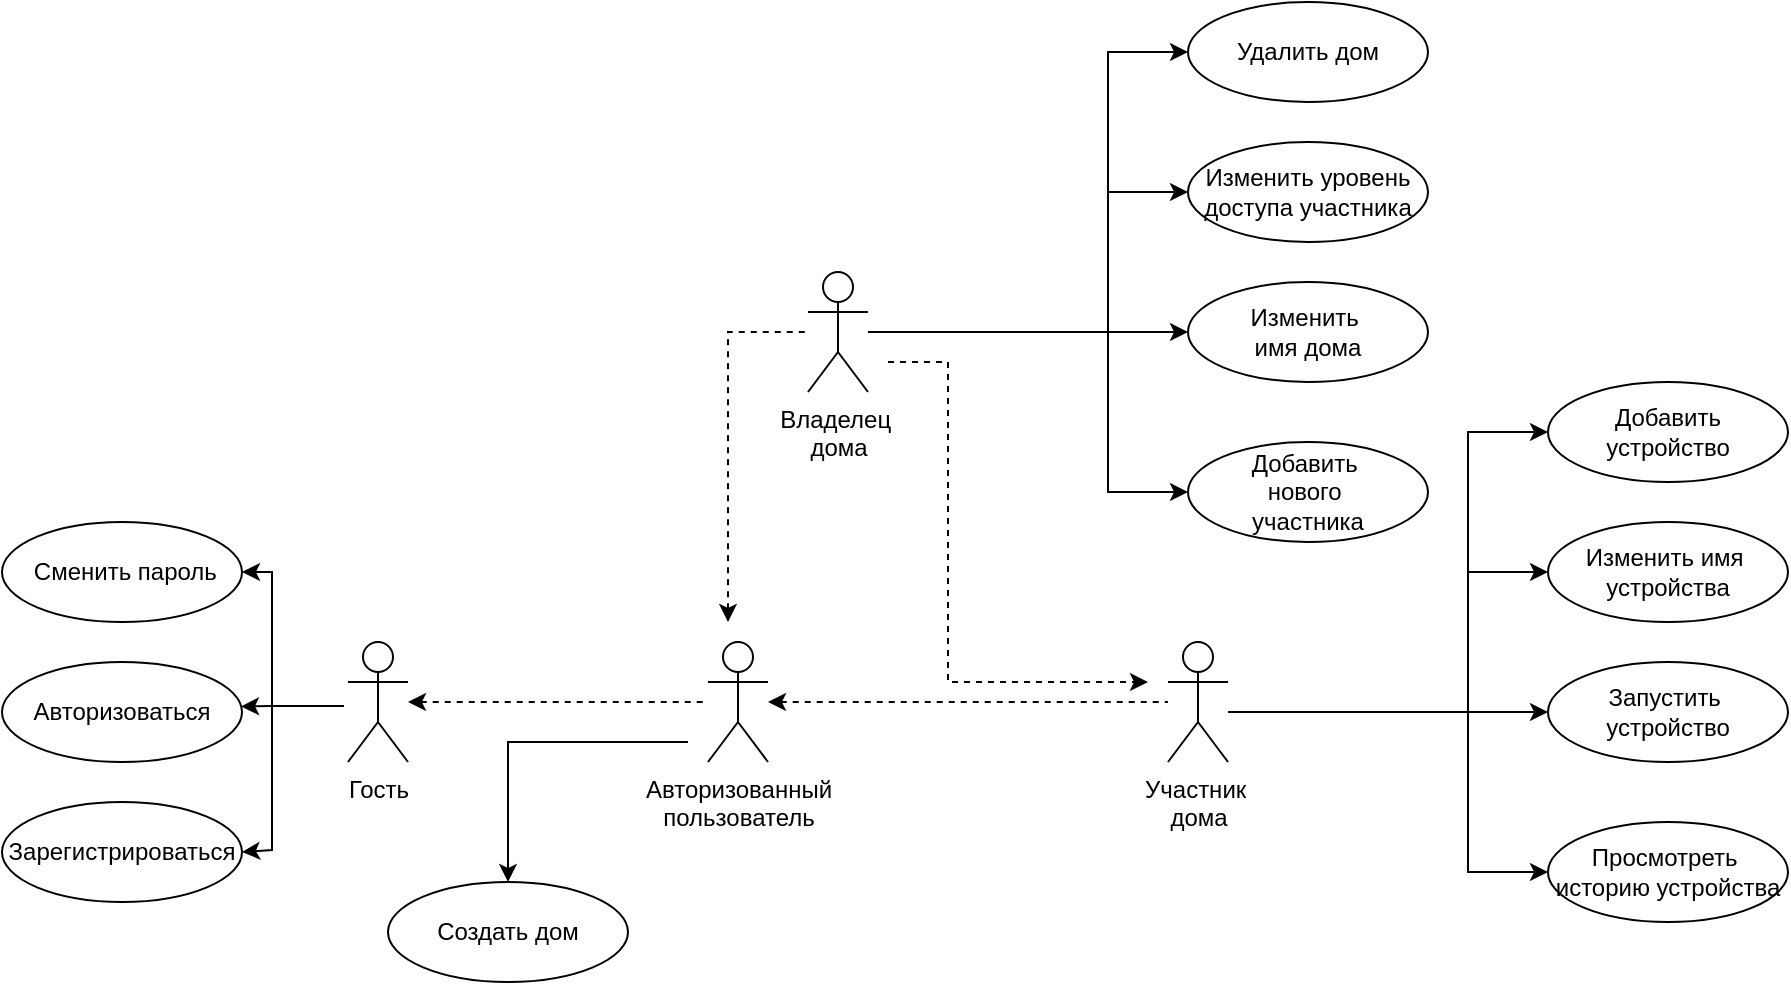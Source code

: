 <mxfile version="24.7.7">
  <diagram name="Страница — 1" id="MbymF-Uz9F0aMMwsAcCr">
    <mxGraphModel dx="2024" dy="1936" grid="1" gridSize="9" guides="1" tooltips="1" connect="1" arrows="1" fold="1" page="1" pageScale="1" pageWidth="827" pageHeight="1169" math="0" shadow="0">
      <root>
        <mxCell id="0" />
        <mxCell id="1" parent="0" />
        <mxCell id="vXY4q1j1rbLwvdAFuo71-1" value="Авторизованный&lt;div&gt;пользователь&lt;/div&gt;" style="shape=umlActor;verticalLabelPosition=bottom;verticalAlign=top;html=1;outlineConnect=0;" parent="1" vertex="1">
          <mxGeometry x="200" y="220" width="30" height="60" as="geometry" />
        </mxCell>
        <mxCell id="vXY4q1j1rbLwvdAFuo71-3" value="Гость&lt;br&gt;&lt;div&gt;&lt;br&gt;&lt;/div&gt;" style="shape=umlActor;verticalLabelPosition=bottom;verticalAlign=top;html=1;outlineConnect=0;" parent="1" vertex="1">
          <mxGeometry x="20" y="220" width="30" height="60" as="geometry" />
        </mxCell>
        <mxCell id="vXY4q1j1rbLwvdAFuo71-5" value="Участник&amp;nbsp;&lt;div&gt;дома&lt;/div&gt;" style="shape=umlActor;verticalLabelPosition=bottom;verticalAlign=top;html=1;outlineConnect=0;" parent="1" vertex="1">
          <mxGeometry x="430" y="220" width="30" height="60" as="geometry" />
        </mxCell>
        <mxCell id="vXY4q1j1rbLwvdAFuo71-6" value="Владелец&amp;nbsp;&lt;div&gt;дома&lt;/div&gt;" style="shape=umlActor;verticalLabelPosition=bottom;verticalAlign=top;html=1;outlineConnect=0;" parent="1" vertex="1">
          <mxGeometry x="250" y="35" width="30" height="60" as="geometry" />
        </mxCell>
        <mxCell id="vXY4q1j1rbLwvdAFuo71-9" value="" style="endArrow=none;dashed=1;html=1;rounded=0;startArrow=classic;startFill=1;endFill=0;" parent="1" source="vXY4q1j1rbLwvdAFuo71-1" target="vXY4q1j1rbLwvdAFuo71-5" edge="1">
          <mxGeometry width="50" height="50" relative="1" as="geometry">
            <mxPoint x="260" y="260" as="sourcePoint" />
            <mxPoint x="410" y="260" as="targetPoint" />
          </mxGeometry>
        </mxCell>
        <mxCell id="vXY4q1j1rbLwvdAFuo71-10" value="" style="endArrow=none;dashed=1;html=1;rounded=0;startArrow=classic;startFill=1;endFill=0;" parent="1" target="vXY4q1j1rbLwvdAFuo71-6" edge="1">
          <mxGeometry width="50" height="50" relative="1" as="geometry">
            <mxPoint x="210" y="210" as="sourcePoint" />
            <mxPoint x="250" y="120" as="targetPoint" />
            <Array as="points">
              <mxPoint x="210" y="65" />
            </Array>
          </mxGeometry>
        </mxCell>
        <mxCell id="vXY4q1j1rbLwvdAFuo71-14" value="" style="endArrow=none;dashed=1;html=1;rounded=0;startArrow=classic;startFill=1;endFill=0;" parent="1" source="vXY4q1j1rbLwvdAFuo71-3" target="vXY4q1j1rbLwvdAFuo71-1" edge="1">
          <mxGeometry width="50" height="50" relative="1" as="geometry">
            <mxPoint x="240" y="260" as="sourcePoint" />
            <mxPoint x="440" y="260" as="targetPoint" />
          </mxGeometry>
        </mxCell>
        <mxCell id="vXY4q1j1rbLwvdAFuo71-17" value="Авторизоваться" style="ellipse;whiteSpace=wrap;html=1;" parent="1" vertex="1">
          <mxGeometry x="-153" y="230" width="120" height="50" as="geometry" />
        </mxCell>
        <mxCell id="vXY4q1j1rbLwvdAFuo71-18" value="Зарегистрироваться" style="ellipse;whiteSpace=wrap;html=1;" parent="1" vertex="1">
          <mxGeometry x="-153" y="300" width="120" height="50" as="geometry" />
        </mxCell>
        <mxCell id="vXY4q1j1rbLwvdAFuo71-21" value="" style="endArrow=classic;html=1;rounded=0;entryX=0.996;entryY=0.445;entryDx=0;entryDy=0;entryPerimeter=0;" parent="1" target="vXY4q1j1rbLwvdAFuo71-17" edge="1">
          <mxGeometry width="50" height="50" relative="1" as="geometry">
            <mxPoint x="18" y="252" as="sourcePoint" />
            <mxPoint x="50" y="230" as="targetPoint" />
            <Array as="points">
              <mxPoint x="-18" y="252" />
            </Array>
          </mxGeometry>
        </mxCell>
        <mxCell id="vXY4q1j1rbLwvdAFuo71-22" value="" style="endArrow=classic;html=1;rounded=0;entryX=1;entryY=0.5;entryDx=0;entryDy=0;" parent="1" target="vXY4q1j1rbLwvdAFuo71-18" edge="1">
          <mxGeometry width="50" height="50" relative="1" as="geometry">
            <mxPoint x="18" y="252" as="sourcePoint" />
            <mxPoint x="50" y="230" as="targetPoint" />
            <Array as="points">
              <mxPoint x="-18" y="252" />
              <mxPoint x="-18" y="324" />
            </Array>
          </mxGeometry>
        </mxCell>
        <mxCell id="vXY4q1j1rbLwvdAFuo71-23" value="Создать дом" style="ellipse;whiteSpace=wrap;html=1;" parent="1" vertex="1">
          <mxGeometry x="40" y="340" width="120" height="50" as="geometry" />
        </mxCell>
        <mxCell id="vXY4q1j1rbLwvdAFuo71-24" value="" style="endArrow=classic;html=1;rounded=0;entryX=0.5;entryY=0;entryDx=0;entryDy=0;" parent="1" target="vXY4q1j1rbLwvdAFuo71-23" edge="1">
          <mxGeometry width="50" height="50" relative="1" as="geometry">
            <mxPoint x="190" y="270" as="sourcePoint" />
            <mxPoint x="-30" y="295" as="targetPoint" />
            <Array as="points">
              <mxPoint x="100" y="270" />
              <mxPoint x="100" y="310" />
            </Array>
          </mxGeometry>
        </mxCell>
        <mxCell id="vXY4q1j1rbLwvdAFuo71-25" value="Изменить&amp;nbsp;&lt;div&gt;имя дома&lt;/div&gt;" style="ellipse;whiteSpace=wrap;html=1;" parent="1" vertex="1">
          <mxGeometry x="440" y="40" width="120" height="50" as="geometry" />
        </mxCell>
        <mxCell id="vXY4q1j1rbLwvdAFuo71-26" value="" style="endArrow=classic;html=1;rounded=0;entryX=0;entryY=0.5;entryDx=0;entryDy=0;" parent="1" source="vXY4q1j1rbLwvdAFuo71-6" target="vXY4q1j1rbLwvdAFuo71-25" edge="1">
          <mxGeometry width="50" height="50" relative="1" as="geometry">
            <mxPoint x="210" y="170" as="sourcePoint" />
            <mxPoint x="260" y="120" as="targetPoint" />
          </mxGeometry>
        </mxCell>
        <mxCell id="vXY4q1j1rbLwvdAFuo71-28" value="" style="endArrow=classic;dashed=1;html=1;rounded=0;startArrow=none;startFill=0;endFill=1;" parent="1" edge="1">
          <mxGeometry width="50" height="50" relative="1" as="geometry">
            <mxPoint x="290" y="80" as="sourcePoint" />
            <mxPoint x="420" y="240" as="targetPoint" />
            <Array as="points">
              <mxPoint x="320" y="80" />
              <mxPoint x="320" y="240" />
            </Array>
          </mxGeometry>
        </mxCell>
        <mxCell id="vXY4q1j1rbLwvdAFuo71-29" value="Добавить&amp;nbsp;&lt;div&gt;нового&amp;nbsp;&lt;/div&gt;&lt;div&gt;участника&lt;/div&gt;" style="ellipse;whiteSpace=wrap;html=1;" parent="1" vertex="1">
          <mxGeometry x="440" y="120" width="120" height="50" as="geometry" />
        </mxCell>
        <mxCell id="vXY4q1j1rbLwvdAFuo71-30" value="Изменить уровень&lt;div&gt;доступа участника&lt;/div&gt;" style="ellipse;whiteSpace=wrap;html=1;" parent="1" vertex="1">
          <mxGeometry x="440" y="-30" width="120" height="50" as="geometry" />
        </mxCell>
        <mxCell id="vXY4q1j1rbLwvdAFuo71-31" value="Удалить дом" style="ellipse;whiteSpace=wrap;html=1;" parent="1" vertex="1">
          <mxGeometry x="440" y="-100" width="120" height="50" as="geometry" />
        </mxCell>
        <mxCell id="vXY4q1j1rbLwvdAFuo71-32" value="" style="endArrow=classic;html=1;rounded=0;entryX=0;entryY=0.5;entryDx=0;entryDy=0;" parent="1" source="vXY4q1j1rbLwvdAFuo71-6" target="vXY4q1j1rbLwvdAFuo71-31" edge="1">
          <mxGeometry width="50" height="50" relative="1" as="geometry">
            <mxPoint x="290" y="75" as="sourcePoint" />
            <mxPoint x="450" y="75" as="targetPoint" />
            <Array as="points">
              <mxPoint x="400" y="65" />
              <mxPoint x="400" y="-75" />
            </Array>
          </mxGeometry>
        </mxCell>
        <mxCell id="vXY4q1j1rbLwvdAFuo71-33" value="" style="endArrow=classic;html=1;rounded=0;entryX=0;entryY=0.5;entryDx=0;entryDy=0;" parent="1" source="vXY4q1j1rbLwvdAFuo71-6" target="vXY4q1j1rbLwvdAFuo71-30" edge="1">
          <mxGeometry width="50" height="50" relative="1" as="geometry">
            <mxPoint x="280" y="70" as="sourcePoint" />
            <mxPoint x="450" y="-59" as="targetPoint" />
            <Array as="points">
              <mxPoint x="400" y="65" />
              <mxPoint x="400" y="-5" />
            </Array>
          </mxGeometry>
        </mxCell>
        <mxCell id="vXY4q1j1rbLwvdAFuo71-34" value="" style="endArrow=classic;html=1;rounded=0;entryX=0;entryY=0.5;entryDx=0;entryDy=0;" parent="1" target="vXY4q1j1rbLwvdAFuo71-29" edge="1">
          <mxGeometry width="50" height="50" relative="1" as="geometry">
            <mxPoint x="280" y="65" as="sourcePoint" />
            <mxPoint x="450" y="5" as="targetPoint" />
            <Array as="points">
              <mxPoint x="400" y="65" />
              <mxPoint x="400" y="145" />
            </Array>
          </mxGeometry>
        </mxCell>
        <mxCell id="vXY4q1j1rbLwvdAFuo71-44" value="Запустить&amp;nbsp;&lt;div&gt;устройство&lt;/div&gt;" style="ellipse;whiteSpace=wrap;html=1;" parent="1" vertex="1">
          <mxGeometry x="620" y="230" width="120" height="50" as="geometry" />
        </mxCell>
        <mxCell id="vXY4q1j1rbLwvdAFuo71-45" value="" style="endArrow=classic;html=1;rounded=0;entryX=0;entryY=0.5;entryDx=0;entryDy=0;" parent="1" target="vXY4q1j1rbLwvdAFuo71-44" edge="1">
          <mxGeometry width="50" height="50" relative="1" as="geometry">
            <mxPoint x="460" y="255" as="sourcePoint" />
            <mxPoint x="440" y="310" as="targetPoint" />
          </mxGeometry>
        </mxCell>
        <mxCell id="vXY4q1j1rbLwvdAFuo71-46" value="Просмотреть&amp;nbsp;&lt;div&gt;историю устройства&lt;/div&gt;" style="ellipse;whiteSpace=wrap;html=1;" parent="1" vertex="1">
          <mxGeometry x="620" y="310" width="120" height="50" as="geometry" />
        </mxCell>
        <mxCell id="vXY4q1j1rbLwvdAFuo71-47" value="Изменить имя&amp;nbsp;&lt;div&gt;устройства&lt;/div&gt;" style="ellipse;whiteSpace=wrap;html=1;" parent="1" vertex="1">
          <mxGeometry x="620" y="160" width="120" height="50" as="geometry" />
        </mxCell>
        <mxCell id="vXY4q1j1rbLwvdAFuo71-48" value="Добавить устройство" style="ellipse;whiteSpace=wrap;html=1;" parent="1" vertex="1">
          <mxGeometry x="620" y="90" width="120" height="50" as="geometry" />
        </mxCell>
        <mxCell id="vXY4q1j1rbLwvdAFuo71-49" value="" style="endArrow=classic;html=1;rounded=0;entryX=0;entryY=0.5;entryDx=0;entryDy=0;" parent="1" target="vXY4q1j1rbLwvdAFuo71-48" edge="1">
          <mxGeometry width="50" height="50" relative="1" as="geometry">
            <mxPoint x="460" y="255" as="sourcePoint" />
            <mxPoint x="630" y="265" as="targetPoint" />
            <Array as="points">
              <mxPoint x="580" y="255" />
              <mxPoint x="580" y="115" />
            </Array>
          </mxGeometry>
        </mxCell>
        <mxCell id="vXY4q1j1rbLwvdAFuo71-50" value="" style="endArrow=classic;html=1;rounded=0;entryX=0;entryY=0.5;entryDx=0;entryDy=0;" parent="1" target="vXY4q1j1rbLwvdAFuo71-47" edge="1">
          <mxGeometry width="50" height="50" relative="1" as="geometry">
            <mxPoint x="460" y="255" as="sourcePoint" />
            <mxPoint x="630" y="131" as="targetPoint" />
            <Array as="points">
              <mxPoint x="580" y="255" />
              <mxPoint x="580" y="185" />
            </Array>
          </mxGeometry>
        </mxCell>
        <mxCell id="vXY4q1j1rbLwvdAFuo71-51" value="" style="endArrow=classic;html=1;rounded=0;entryX=0;entryY=0.5;entryDx=0;entryDy=0;" parent="1" target="vXY4q1j1rbLwvdAFuo71-46" edge="1">
          <mxGeometry width="50" height="50" relative="1" as="geometry">
            <mxPoint x="460" y="255" as="sourcePoint" />
            <mxPoint x="630" y="195" as="targetPoint" />
            <Array as="points">
              <mxPoint x="580" y="255" />
              <mxPoint x="580" y="335" />
            </Array>
          </mxGeometry>
        </mxCell>
        <mxCell id="EEshjHCk14D5gfMpBOoh-1" value="&amp;nbsp;Сменить пароль" style="ellipse;whiteSpace=wrap;html=1;" vertex="1" parent="1">
          <mxGeometry x="-153" y="160" width="120" height="50" as="geometry" />
        </mxCell>
        <mxCell id="EEshjHCk14D5gfMpBOoh-2" value="" style="endArrow=classic;html=1;rounded=0;entryX=1;entryY=0.5;entryDx=0;entryDy=0;" edge="1" parent="1" target="EEshjHCk14D5gfMpBOoh-1">
          <mxGeometry width="50" height="50" relative="1" as="geometry">
            <mxPoint x="18" y="252" as="sourcePoint" />
            <mxPoint x="-31" y="263" as="targetPoint" />
            <Array as="points">
              <mxPoint x="-18" y="252" />
              <mxPoint x="-18" y="185" />
            </Array>
          </mxGeometry>
        </mxCell>
      </root>
    </mxGraphModel>
  </diagram>
</mxfile>
